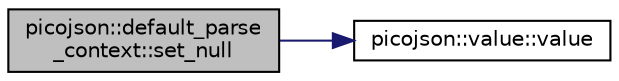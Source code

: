 digraph "picojson::default_parse_context::set_null"
{
  edge [fontname="Helvetica",fontsize="10",labelfontname="Helvetica",labelfontsize="10"];
  node [fontname="Helvetica",fontsize="10",shape=record];
  rankdir="LR";
  Node55 [label="picojson::default_parse\l_context::set_null",height=0.2,width=0.4,color="black", fillcolor="grey75", style="filled", fontcolor="black"];
  Node55 -> Node56 [color="midnightblue",fontsize="10",style="solid",fontname="Helvetica"];
  Node56 [label="picojson::value::value",height=0.2,width=0.4,color="black", fillcolor="white", style="filled",URL="$classpicojson_1_1value.html#a445f8d1b335e7bcad6abd6c310b44c75"];
}

